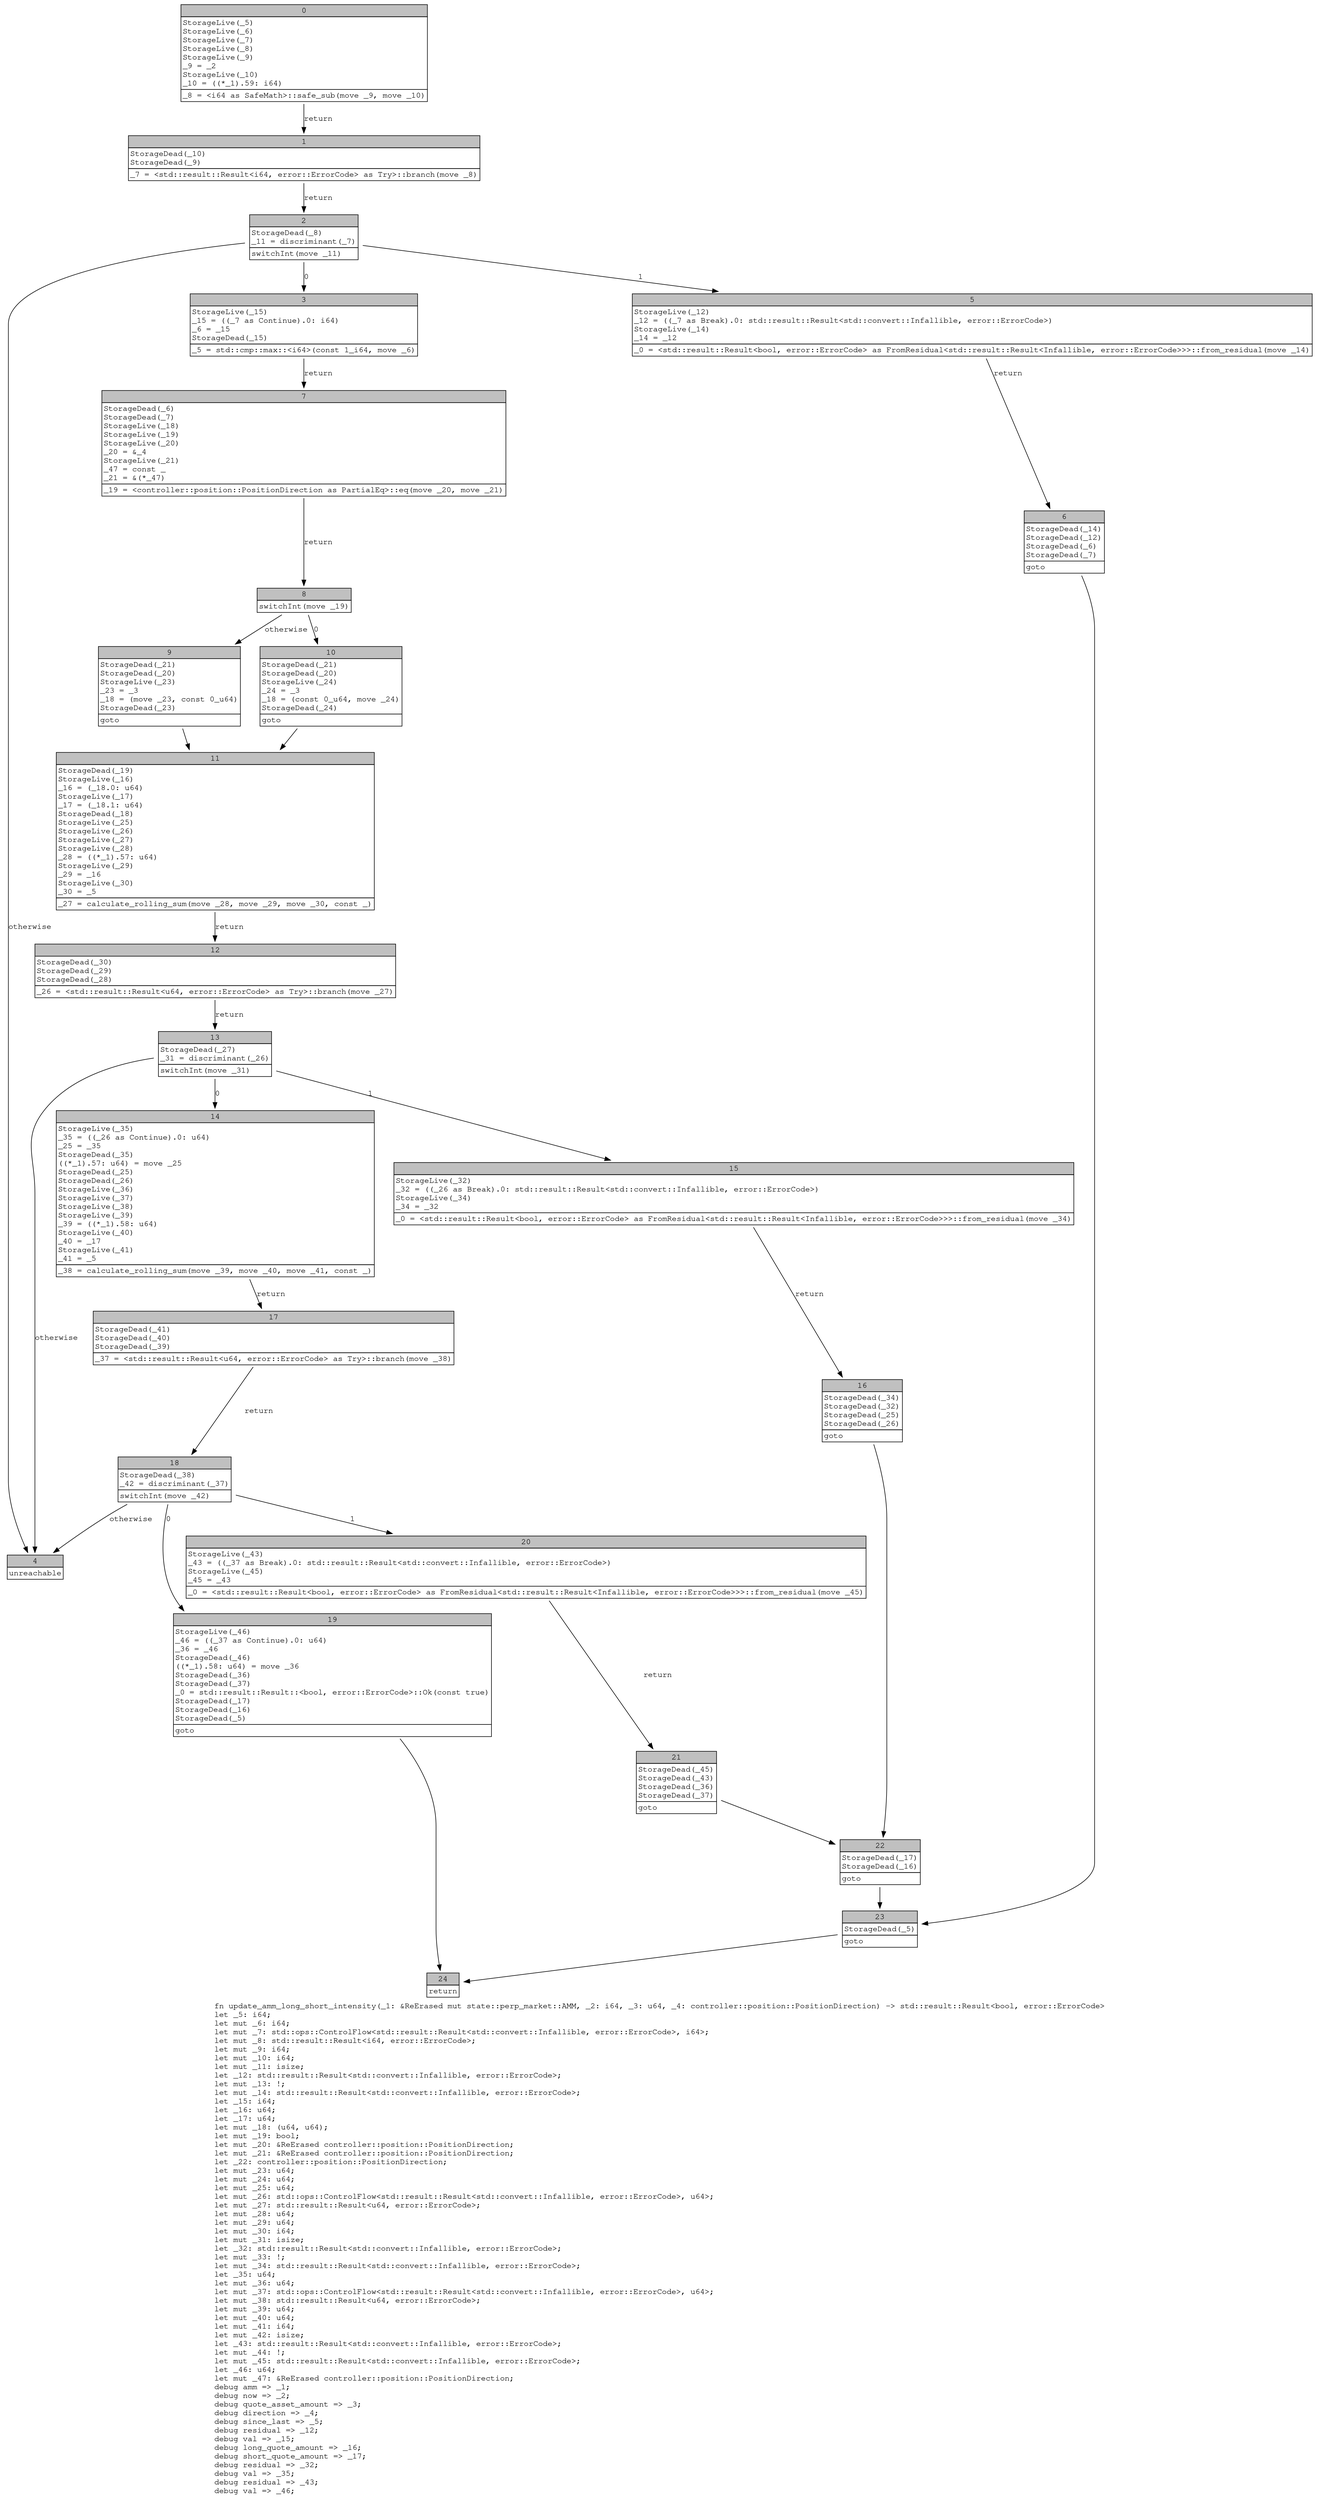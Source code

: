 digraph Mir_0_1804 {
    graph [fontname="Courier, monospace"];
    node [fontname="Courier, monospace"];
    edge [fontname="Courier, monospace"];
    label=<fn update_amm_long_short_intensity(_1: &amp;ReErased mut state::perp_market::AMM, _2: i64, _3: u64, _4: controller::position::PositionDirection) -&gt; std::result::Result&lt;bool, error::ErrorCode&gt;<br align="left"/>let _5: i64;<br align="left"/>let mut _6: i64;<br align="left"/>let mut _7: std::ops::ControlFlow&lt;std::result::Result&lt;std::convert::Infallible, error::ErrorCode&gt;, i64&gt;;<br align="left"/>let mut _8: std::result::Result&lt;i64, error::ErrorCode&gt;;<br align="left"/>let mut _9: i64;<br align="left"/>let mut _10: i64;<br align="left"/>let mut _11: isize;<br align="left"/>let _12: std::result::Result&lt;std::convert::Infallible, error::ErrorCode&gt;;<br align="left"/>let mut _13: !;<br align="left"/>let mut _14: std::result::Result&lt;std::convert::Infallible, error::ErrorCode&gt;;<br align="left"/>let _15: i64;<br align="left"/>let _16: u64;<br align="left"/>let _17: u64;<br align="left"/>let mut _18: (u64, u64);<br align="left"/>let mut _19: bool;<br align="left"/>let mut _20: &amp;ReErased controller::position::PositionDirection;<br align="left"/>let mut _21: &amp;ReErased controller::position::PositionDirection;<br align="left"/>let _22: controller::position::PositionDirection;<br align="left"/>let mut _23: u64;<br align="left"/>let mut _24: u64;<br align="left"/>let mut _25: u64;<br align="left"/>let mut _26: std::ops::ControlFlow&lt;std::result::Result&lt;std::convert::Infallible, error::ErrorCode&gt;, u64&gt;;<br align="left"/>let mut _27: std::result::Result&lt;u64, error::ErrorCode&gt;;<br align="left"/>let mut _28: u64;<br align="left"/>let mut _29: u64;<br align="left"/>let mut _30: i64;<br align="left"/>let mut _31: isize;<br align="left"/>let _32: std::result::Result&lt;std::convert::Infallible, error::ErrorCode&gt;;<br align="left"/>let mut _33: !;<br align="left"/>let mut _34: std::result::Result&lt;std::convert::Infallible, error::ErrorCode&gt;;<br align="left"/>let _35: u64;<br align="left"/>let mut _36: u64;<br align="left"/>let mut _37: std::ops::ControlFlow&lt;std::result::Result&lt;std::convert::Infallible, error::ErrorCode&gt;, u64&gt;;<br align="left"/>let mut _38: std::result::Result&lt;u64, error::ErrorCode&gt;;<br align="left"/>let mut _39: u64;<br align="left"/>let mut _40: u64;<br align="left"/>let mut _41: i64;<br align="left"/>let mut _42: isize;<br align="left"/>let _43: std::result::Result&lt;std::convert::Infallible, error::ErrorCode&gt;;<br align="left"/>let mut _44: !;<br align="left"/>let mut _45: std::result::Result&lt;std::convert::Infallible, error::ErrorCode&gt;;<br align="left"/>let _46: u64;<br align="left"/>let mut _47: &amp;ReErased controller::position::PositionDirection;<br align="left"/>debug amm =&gt; _1;<br align="left"/>debug now =&gt; _2;<br align="left"/>debug quote_asset_amount =&gt; _3;<br align="left"/>debug direction =&gt; _4;<br align="left"/>debug since_last =&gt; _5;<br align="left"/>debug residual =&gt; _12;<br align="left"/>debug val =&gt; _15;<br align="left"/>debug long_quote_amount =&gt; _16;<br align="left"/>debug short_quote_amount =&gt; _17;<br align="left"/>debug residual =&gt; _32;<br align="left"/>debug val =&gt; _35;<br align="left"/>debug residual =&gt; _43;<br align="left"/>debug val =&gt; _46;<br align="left"/>>;
    bb0__0_1804 [shape="none", label=<<table border="0" cellborder="1" cellspacing="0"><tr><td bgcolor="gray" align="center" colspan="1">0</td></tr><tr><td align="left" balign="left">StorageLive(_5)<br/>StorageLive(_6)<br/>StorageLive(_7)<br/>StorageLive(_8)<br/>StorageLive(_9)<br/>_9 = _2<br/>StorageLive(_10)<br/>_10 = ((*_1).59: i64)<br/></td></tr><tr><td align="left">_8 = &lt;i64 as SafeMath&gt;::safe_sub(move _9, move _10)</td></tr></table>>];
    bb1__0_1804 [shape="none", label=<<table border="0" cellborder="1" cellspacing="0"><tr><td bgcolor="gray" align="center" colspan="1">1</td></tr><tr><td align="left" balign="left">StorageDead(_10)<br/>StorageDead(_9)<br/></td></tr><tr><td align="left">_7 = &lt;std::result::Result&lt;i64, error::ErrorCode&gt; as Try&gt;::branch(move _8)</td></tr></table>>];
    bb2__0_1804 [shape="none", label=<<table border="0" cellborder="1" cellspacing="0"><tr><td bgcolor="gray" align="center" colspan="1">2</td></tr><tr><td align="left" balign="left">StorageDead(_8)<br/>_11 = discriminant(_7)<br/></td></tr><tr><td align="left">switchInt(move _11)</td></tr></table>>];
    bb3__0_1804 [shape="none", label=<<table border="0" cellborder="1" cellspacing="0"><tr><td bgcolor="gray" align="center" colspan="1">3</td></tr><tr><td align="left" balign="left">StorageLive(_15)<br/>_15 = ((_7 as Continue).0: i64)<br/>_6 = _15<br/>StorageDead(_15)<br/></td></tr><tr><td align="left">_5 = std::cmp::max::&lt;i64&gt;(const 1_i64, move _6)</td></tr></table>>];
    bb4__0_1804 [shape="none", label=<<table border="0" cellborder="1" cellspacing="0"><tr><td bgcolor="gray" align="center" colspan="1">4</td></tr><tr><td align="left">unreachable</td></tr></table>>];
    bb5__0_1804 [shape="none", label=<<table border="0" cellborder="1" cellspacing="0"><tr><td bgcolor="gray" align="center" colspan="1">5</td></tr><tr><td align="left" balign="left">StorageLive(_12)<br/>_12 = ((_7 as Break).0: std::result::Result&lt;std::convert::Infallible, error::ErrorCode&gt;)<br/>StorageLive(_14)<br/>_14 = _12<br/></td></tr><tr><td align="left">_0 = &lt;std::result::Result&lt;bool, error::ErrorCode&gt; as FromResidual&lt;std::result::Result&lt;Infallible, error::ErrorCode&gt;&gt;&gt;::from_residual(move _14)</td></tr></table>>];
    bb6__0_1804 [shape="none", label=<<table border="0" cellborder="1" cellspacing="0"><tr><td bgcolor="gray" align="center" colspan="1">6</td></tr><tr><td align="left" balign="left">StorageDead(_14)<br/>StorageDead(_12)<br/>StorageDead(_6)<br/>StorageDead(_7)<br/></td></tr><tr><td align="left">goto</td></tr></table>>];
    bb7__0_1804 [shape="none", label=<<table border="0" cellborder="1" cellspacing="0"><tr><td bgcolor="gray" align="center" colspan="1">7</td></tr><tr><td align="left" balign="left">StorageDead(_6)<br/>StorageDead(_7)<br/>StorageLive(_18)<br/>StorageLive(_19)<br/>StorageLive(_20)<br/>_20 = &amp;_4<br/>StorageLive(_21)<br/>_47 = const _<br/>_21 = &amp;(*_47)<br/></td></tr><tr><td align="left">_19 = &lt;controller::position::PositionDirection as PartialEq&gt;::eq(move _20, move _21)</td></tr></table>>];
    bb8__0_1804 [shape="none", label=<<table border="0" cellborder="1" cellspacing="0"><tr><td bgcolor="gray" align="center" colspan="1">8</td></tr><tr><td align="left">switchInt(move _19)</td></tr></table>>];
    bb9__0_1804 [shape="none", label=<<table border="0" cellborder="1" cellspacing="0"><tr><td bgcolor="gray" align="center" colspan="1">9</td></tr><tr><td align="left" balign="left">StorageDead(_21)<br/>StorageDead(_20)<br/>StorageLive(_23)<br/>_23 = _3<br/>_18 = (move _23, const 0_u64)<br/>StorageDead(_23)<br/></td></tr><tr><td align="left">goto</td></tr></table>>];
    bb10__0_1804 [shape="none", label=<<table border="0" cellborder="1" cellspacing="0"><tr><td bgcolor="gray" align="center" colspan="1">10</td></tr><tr><td align="left" balign="left">StorageDead(_21)<br/>StorageDead(_20)<br/>StorageLive(_24)<br/>_24 = _3<br/>_18 = (const 0_u64, move _24)<br/>StorageDead(_24)<br/></td></tr><tr><td align="left">goto</td></tr></table>>];
    bb11__0_1804 [shape="none", label=<<table border="0" cellborder="1" cellspacing="0"><tr><td bgcolor="gray" align="center" colspan="1">11</td></tr><tr><td align="left" balign="left">StorageDead(_19)<br/>StorageLive(_16)<br/>_16 = (_18.0: u64)<br/>StorageLive(_17)<br/>_17 = (_18.1: u64)<br/>StorageDead(_18)<br/>StorageLive(_25)<br/>StorageLive(_26)<br/>StorageLive(_27)<br/>StorageLive(_28)<br/>_28 = ((*_1).57: u64)<br/>StorageLive(_29)<br/>_29 = _16<br/>StorageLive(_30)<br/>_30 = _5<br/></td></tr><tr><td align="left">_27 = calculate_rolling_sum(move _28, move _29, move _30, const _)</td></tr></table>>];
    bb12__0_1804 [shape="none", label=<<table border="0" cellborder="1" cellspacing="0"><tr><td bgcolor="gray" align="center" colspan="1">12</td></tr><tr><td align="left" balign="left">StorageDead(_30)<br/>StorageDead(_29)<br/>StorageDead(_28)<br/></td></tr><tr><td align="left">_26 = &lt;std::result::Result&lt;u64, error::ErrorCode&gt; as Try&gt;::branch(move _27)</td></tr></table>>];
    bb13__0_1804 [shape="none", label=<<table border="0" cellborder="1" cellspacing="0"><tr><td bgcolor="gray" align="center" colspan="1">13</td></tr><tr><td align="left" balign="left">StorageDead(_27)<br/>_31 = discriminant(_26)<br/></td></tr><tr><td align="left">switchInt(move _31)</td></tr></table>>];
    bb14__0_1804 [shape="none", label=<<table border="0" cellborder="1" cellspacing="0"><tr><td bgcolor="gray" align="center" colspan="1">14</td></tr><tr><td align="left" balign="left">StorageLive(_35)<br/>_35 = ((_26 as Continue).0: u64)<br/>_25 = _35<br/>StorageDead(_35)<br/>((*_1).57: u64) = move _25<br/>StorageDead(_25)<br/>StorageDead(_26)<br/>StorageLive(_36)<br/>StorageLive(_37)<br/>StorageLive(_38)<br/>StorageLive(_39)<br/>_39 = ((*_1).58: u64)<br/>StorageLive(_40)<br/>_40 = _17<br/>StorageLive(_41)<br/>_41 = _5<br/></td></tr><tr><td align="left">_38 = calculate_rolling_sum(move _39, move _40, move _41, const _)</td></tr></table>>];
    bb15__0_1804 [shape="none", label=<<table border="0" cellborder="1" cellspacing="0"><tr><td bgcolor="gray" align="center" colspan="1">15</td></tr><tr><td align="left" balign="left">StorageLive(_32)<br/>_32 = ((_26 as Break).0: std::result::Result&lt;std::convert::Infallible, error::ErrorCode&gt;)<br/>StorageLive(_34)<br/>_34 = _32<br/></td></tr><tr><td align="left">_0 = &lt;std::result::Result&lt;bool, error::ErrorCode&gt; as FromResidual&lt;std::result::Result&lt;Infallible, error::ErrorCode&gt;&gt;&gt;::from_residual(move _34)</td></tr></table>>];
    bb16__0_1804 [shape="none", label=<<table border="0" cellborder="1" cellspacing="0"><tr><td bgcolor="gray" align="center" colspan="1">16</td></tr><tr><td align="left" balign="left">StorageDead(_34)<br/>StorageDead(_32)<br/>StorageDead(_25)<br/>StorageDead(_26)<br/></td></tr><tr><td align="left">goto</td></tr></table>>];
    bb17__0_1804 [shape="none", label=<<table border="0" cellborder="1" cellspacing="0"><tr><td bgcolor="gray" align="center" colspan="1">17</td></tr><tr><td align="left" balign="left">StorageDead(_41)<br/>StorageDead(_40)<br/>StorageDead(_39)<br/></td></tr><tr><td align="left">_37 = &lt;std::result::Result&lt;u64, error::ErrorCode&gt; as Try&gt;::branch(move _38)</td></tr></table>>];
    bb18__0_1804 [shape="none", label=<<table border="0" cellborder="1" cellspacing="0"><tr><td bgcolor="gray" align="center" colspan="1">18</td></tr><tr><td align="left" balign="left">StorageDead(_38)<br/>_42 = discriminant(_37)<br/></td></tr><tr><td align="left">switchInt(move _42)</td></tr></table>>];
    bb19__0_1804 [shape="none", label=<<table border="0" cellborder="1" cellspacing="0"><tr><td bgcolor="gray" align="center" colspan="1">19</td></tr><tr><td align="left" balign="left">StorageLive(_46)<br/>_46 = ((_37 as Continue).0: u64)<br/>_36 = _46<br/>StorageDead(_46)<br/>((*_1).58: u64) = move _36<br/>StorageDead(_36)<br/>StorageDead(_37)<br/>_0 = std::result::Result::&lt;bool, error::ErrorCode&gt;::Ok(const true)<br/>StorageDead(_17)<br/>StorageDead(_16)<br/>StorageDead(_5)<br/></td></tr><tr><td align="left">goto</td></tr></table>>];
    bb20__0_1804 [shape="none", label=<<table border="0" cellborder="1" cellspacing="0"><tr><td bgcolor="gray" align="center" colspan="1">20</td></tr><tr><td align="left" balign="left">StorageLive(_43)<br/>_43 = ((_37 as Break).0: std::result::Result&lt;std::convert::Infallible, error::ErrorCode&gt;)<br/>StorageLive(_45)<br/>_45 = _43<br/></td></tr><tr><td align="left">_0 = &lt;std::result::Result&lt;bool, error::ErrorCode&gt; as FromResidual&lt;std::result::Result&lt;Infallible, error::ErrorCode&gt;&gt;&gt;::from_residual(move _45)</td></tr></table>>];
    bb21__0_1804 [shape="none", label=<<table border="0" cellborder="1" cellspacing="0"><tr><td bgcolor="gray" align="center" colspan="1">21</td></tr><tr><td align="left" balign="left">StorageDead(_45)<br/>StorageDead(_43)<br/>StorageDead(_36)<br/>StorageDead(_37)<br/></td></tr><tr><td align="left">goto</td></tr></table>>];
    bb22__0_1804 [shape="none", label=<<table border="0" cellborder="1" cellspacing="0"><tr><td bgcolor="gray" align="center" colspan="1">22</td></tr><tr><td align="left" balign="left">StorageDead(_17)<br/>StorageDead(_16)<br/></td></tr><tr><td align="left">goto</td></tr></table>>];
    bb23__0_1804 [shape="none", label=<<table border="0" cellborder="1" cellspacing="0"><tr><td bgcolor="gray" align="center" colspan="1">23</td></tr><tr><td align="left" balign="left">StorageDead(_5)<br/></td></tr><tr><td align="left">goto</td></tr></table>>];
    bb24__0_1804 [shape="none", label=<<table border="0" cellborder="1" cellspacing="0"><tr><td bgcolor="gray" align="center" colspan="1">24</td></tr><tr><td align="left">return</td></tr></table>>];
    bb0__0_1804 -> bb1__0_1804 [label="return"];
    bb1__0_1804 -> bb2__0_1804 [label="return"];
    bb2__0_1804 -> bb3__0_1804 [label="0"];
    bb2__0_1804 -> bb5__0_1804 [label="1"];
    bb2__0_1804 -> bb4__0_1804 [label="otherwise"];
    bb3__0_1804 -> bb7__0_1804 [label="return"];
    bb5__0_1804 -> bb6__0_1804 [label="return"];
    bb6__0_1804 -> bb23__0_1804 [label=""];
    bb7__0_1804 -> bb8__0_1804 [label="return"];
    bb8__0_1804 -> bb10__0_1804 [label="0"];
    bb8__0_1804 -> bb9__0_1804 [label="otherwise"];
    bb9__0_1804 -> bb11__0_1804 [label=""];
    bb10__0_1804 -> bb11__0_1804 [label=""];
    bb11__0_1804 -> bb12__0_1804 [label="return"];
    bb12__0_1804 -> bb13__0_1804 [label="return"];
    bb13__0_1804 -> bb14__0_1804 [label="0"];
    bb13__0_1804 -> bb15__0_1804 [label="1"];
    bb13__0_1804 -> bb4__0_1804 [label="otherwise"];
    bb14__0_1804 -> bb17__0_1804 [label="return"];
    bb15__0_1804 -> bb16__0_1804 [label="return"];
    bb16__0_1804 -> bb22__0_1804 [label=""];
    bb17__0_1804 -> bb18__0_1804 [label="return"];
    bb18__0_1804 -> bb19__0_1804 [label="0"];
    bb18__0_1804 -> bb20__0_1804 [label="1"];
    bb18__0_1804 -> bb4__0_1804 [label="otherwise"];
    bb19__0_1804 -> bb24__0_1804 [label=""];
    bb20__0_1804 -> bb21__0_1804 [label="return"];
    bb21__0_1804 -> bb22__0_1804 [label=""];
    bb22__0_1804 -> bb23__0_1804 [label=""];
    bb23__0_1804 -> bb24__0_1804 [label=""];
}
